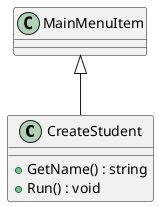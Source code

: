 @startuml
class CreateStudent {
    + GetName() : string
    + Run() : void
}
MainMenuItem <|-- CreateStudent
@enduml
